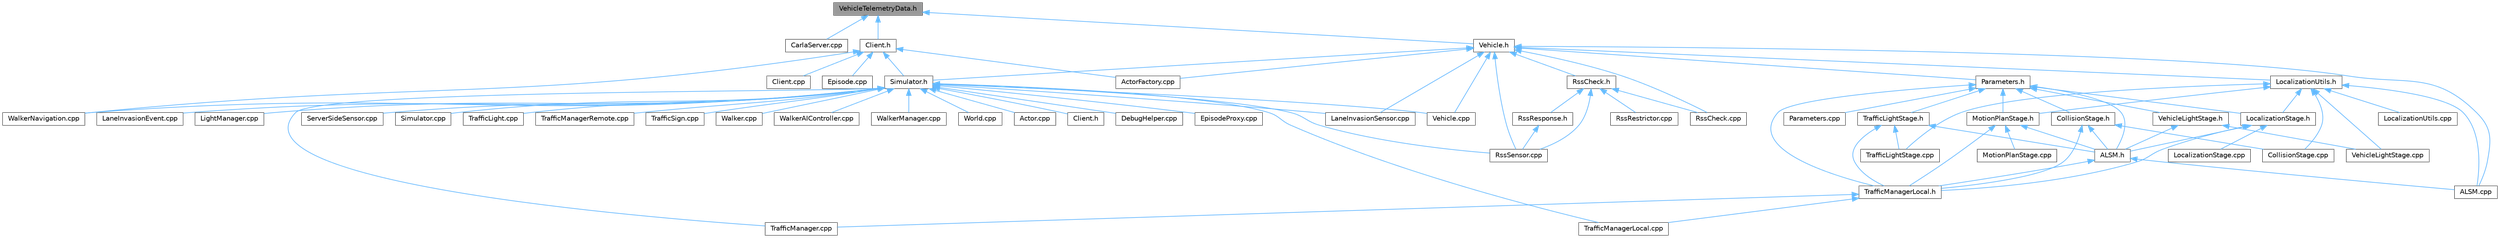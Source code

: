 digraph "VehicleTelemetryData.h"
{
 // INTERACTIVE_SVG=YES
 // LATEX_PDF_SIZE
  bgcolor="transparent";
  edge [fontname=Helvetica,fontsize=10,labelfontname=Helvetica,labelfontsize=10];
  node [fontname=Helvetica,fontsize=10,shape=box,height=0.2,width=0.4];
  Node1 [id="Node000001",label="VehicleTelemetryData.h",height=0.2,width=0.4,color="gray40", fillcolor="grey60", style="filled", fontcolor="black",tooltip=" "];
  Node1 -> Node2 [id="edge1_Node000001_Node000002",dir="back",color="steelblue1",style="solid",tooltip=" "];
  Node2 [id="Node000002",label="CarlaServer.cpp",height=0.2,width=0.4,color="grey40", fillcolor="white", style="filled",URL="$db/d6c/CarlaServer_8cpp.html",tooltip=" "];
  Node1 -> Node3 [id="edge2_Node000001_Node000003",dir="back",color="steelblue1",style="solid",tooltip=" "];
  Node3 [id="Node000003",label="Client.h",height=0.2,width=0.4,color="grey40", fillcolor="white", style="filled",URL="$df/d8b/client_2detail_2Client_8h.html",tooltip=" "];
  Node3 -> Node4 [id="edge3_Node000003_Node000004",dir="back",color="steelblue1",style="solid",tooltip=" "];
  Node4 [id="Node000004",label="ActorFactory.cpp",height=0.2,width=0.4,color="grey40", fillcolor="white", style="filled",URL="$df/dd6/ActorFactory_8cpp.html",tooltip=" "];
  Node3 -> Node5 [id="edge4_Node000003_Node000005",dir="back",color="steelblue1",style="solid",tooltip=" "];
  Node5 [id="Node000005",label="Client.cpp",height=0.2,width=0.4,color="grey40", fillcolor="white", style="filled",URL="$dc/d4a/client_2detail_2Client_8cpp.html",tooltip=" "];
  Node3 -> Node6 [id="edge5_Node000003_Node000006",dir="back",color="steelblue1",style="solid",tooltip=" "];
  Node6 [id="Node000006",label="Episode.cpp",height=0.2,width=0.4,color="grey40", fillcolor="white", style="filled",URL="$d6/d12/Episode_8cpp.html",tooltip=" "];
  Node3 -> Node7 [id="edge6_Node000003_Node000007",dir="back",color="steelblue1",style="solid",tooltip=" "];
  Node7 [id="Node000007",label="Simulator.h",height=0.2,width=0.4,color="grey40", fillcolor="white", style="filled",URL="$d6/d4a/Simulator_8h.html",tooltip=" "];
  Node7 -> Node8 [id="edge7_Node000007_Node000008",dir="back",color="steelblue1",style="solid",tooltip=" "];
  Node8 [id="Node000008",label="Actor.cpp",height=0.2,width=0.4,color="grey40", fillcolor="white", style="filled",URL="$d4/d34/Actor_8cpp.html",tooltip=" "];
  Node7 -> Node9 [id="edge8_Node000007_Node000009",dir="back",color="steelblue1",style="solid",tooltip=" "];
  Node9 [id="Node000009",label="Client.h",height=0.2,width=0.4,color="grey40", fillcolor="white", style="filled",URL="$dd/de3/client_2Client_8h.html",tooltip=" "];
  Node7 -> Node10 [id="edge9_Node000007_Node000010",dir="back",color="steelblue1",style="solid",tooltip=" "];
  Node10 [id="Node000010",label="DebugHelper.cpp",height=0.2,width=0.4,color="grey40", fillcolor="white", style="filled",URL="$d2/d01/DebugHelper_8cpp.html",tooltip=" "];
  Node7 -> Node11 [id="edge10_Node000007_Node000011",dir="back",color="steelblue1",style="solid",tooltip=" "];
  Node11 [id="Node000011",label="EpisodeProxy.cpp",height=0.2,width=0.4,color="grey40", fillcolor="white", style="filled",URL="$d2/d6b/EpisodeProxy_8cpp.html",tooltip=" "];
  Node7 -> Node12 [id="edge11_Node000007_Node000012",dir="back",color="steelblue1",style="solid",tooltip=" "];
  Node12 [id="Node000012",label="LaneInvasionEvent.cpp",height=0.2,width=0.4,color="grey40", fillcolor="white", style="filled",URL="$d6/d75/LaneInvasionEvent_8cpp.html",tooltip=" "];
  Node7 -> Node13 [id="edge12_Node000007_Node000013",dir="back",color="steelblue1",style="solid",tooltip=" "];
  Node13 [id="Node000013",label="LaneInvasionSensor.cpp",height=0.2,width=0.4,color="grey40", fillcolor="white", style="filled",URL="$dd/dbc/LibCarla_2source_2carla_2client_2LaneInvasionSensor_8cpp.html",tooltip=" "];
  Node7 -> Node14 [id="edge13_Node000007_Node000014",dir="back",color="steelblue1",style="solid",tooltip=" "];
  Node14 [id="Node000014",label="LightManager.cpp",height=0.2,width=0.4,color="grey40", fillcolor="white", style="filled",URL="$d3/d1d/LightManager_8cpp.html",tooltip=" "];
  Node7 -> Node15 [id="edge14_Node000007_Node000015",dir="back",color="steelblue1",style="solid",tooltip=" "];
  Node15 [id="Node000015",label="RssSensor.cpp",height=0.2,width=0.4,color="grey40", fillcolor="white", style="filled",URL="$d8/d77/LibCarla_2source_2carla_2rss_2RssSensor_8cpp.html",tooltip=" "];
  Node7 -> Node16 [id="edge15_Node000007_Node000016",dir="back",color="steelblue1",style="solid",tooltip=" "];
  Node16 [id="Node000016",label="ServerSideSensor.cpp",height=0.2,width=0.4,color="grey40", fillcolor="white", style="filled",URL="$d1/da0/ServerSideSensor_8cpp.html",tooltip=" "];
  Node7 -> Node17 [id="edge16_Node000007_Node000017",dir="back",color="steelblue1",style="solid",tooltip=" "];
  Node17 [id="Node000017",label="Simulator.cpp",height=0.2,width=0.4,color="grey40", fillcolor="white", style="filled",URL="$d2/d0c/Simulator_8cpp.html",tooltip=" "];
  Node7 -> Node18 [id="edge17_Node000007_Node000018",dir="back",color="steelblue1",style="solid",tooltip=" "];
  Node18 [id="Node000018",label="TrafficLight.cpp",height=0.2,width=0.4,color="grey40", fillcolor="white", style="filled",URL="$dd/d90/TrafficLight_8cpp.html",tooltip=" "];
  Node7 -> Node19 [id="edge18_Node000007_Node000019",dir="back",color="steelblue1",style="solid",tooltip=" "];
  Node19 [id="Node000019",label="TrafficManager.cpp",height=0.2,width=0.4,color="grey40", fillcolor="white", style="filled",URL="$db/d04/TrafficManager_8cpp.html",tooltip=" "];
  Node7 -> Node20 [id="edge19_Node000007_Node000020",dir="back",color="steelblue1",style="solid",tooltip=" "];
  Node20 [id="Node000020",label="TrafficManagerLocal.cpp",height=0.2,width=0.4,color="grey40", fillcolor="white", style="filled",URL="$da/d53/TrafficManagerLocal_8cpp.html",tooltip=" "];
  Node7 -> Node21 [id="edge20_Node000007_Node000021",dir="back",color="steelblue1",style="solid",tooltip=" "];
  Node21 [id="Node000021",label="TrafficManagerRemote.cpp",height=0.2,width=0.4,color="grey40", fillcolor="white", style="filled",URL="$d6/d82/TrafficManagerRemote_8cpp.html",tooltip=" "];
  Node7 -> Node22 [id="edge21_Node000007_Node000022",dir="back",color="steelblue1",style="solid",tooltip=" "];
  Node22 [id="Node000022",label="TrafficSign.cpp",height=0.2,width=0.4,color="grey40", fillcolor="white", style="filled",URL="$d1/d40/TrafficSign_8cpp.html",tooltip=" "];
  Node7 -> Node23 [id="edge22_Node000007_Node000023",dir="back",color="steelblue1",style="solid",tooltip=" "];
  Node23 [id="Node000023",label="Vehicle.cpp",height=0.2,width=0.4,color="grey40", fillcolor="white", style="filled",URL="$d0/d27/Vehicle_8cpp.html",tooltip=" "];
  Node7 -> Node24 [id="edge23_Node000007_Node000024",dir="back",color="steelblue1",style="solid",tooltip=" "];
  Node24 [id="Node000024",label="Walker.cpp",height=0.2,width=0.4,color="grey40", fillcolor="white", style="filled",URL="$d6/db6/Walker_8cpp.html",tooltip=" "];
  Node7 -> Node25 [id="edge24_Node000007_Node000025",dir="back",color="steelblue1",style="solid",tooltip=" "];
  Node25 [id="Node000025",label="WalkerAIController.cpp",height=0.2,width=0.4,color="grey40", fillcolor="white", style="filled",URL="$de/d69/WalkerAIController_8cpp.html",tooltip=" "];
  Node7 -> Node26 [id="edge25_Node000007_Node000026",dir="back",color="steelblue1",style="solid",tooltip=" "];
  Node26 [id="Node000026",label="WalkerManager.cpp",height=0.2,width=0.4,color="grey40", fillcolor="white", style="filled",URL="$d2/dbb/WalkerManager_8cpp.html",tooltip=" "];
  Node7 -> Node27 [id="edge26_Node000007_Node000027",dir="back",color="steelblue1",style="solid",tooltip=" "];
  Node27 [id="Node000027",label="WalkerNavigation.cpp",height=0.2,width=0.4,color="grey40", fillcolor="white", style="filled",URL="$de/d84/WalkerNavigation_8cpp.html",tooltip=" "];
  Node7 -> Node28 [id="edge27_Node000007_Node000028",dir="back",color="steelblue1",style="solid",tooltip=" "];
  Node28 [id="Node000028",label="World.cpp",height=0.2,width=0.4,color="grey40", fillcolor="white", style="filled",URL="$d7/dfe/World_8cpp.html",tooltip=" "];
  Node3 -> Node27 [id="edge28_Node000003_Node000027",dir="back",color="steelblue1",style="solid",tooltip=" "];
  Node1 -> Node29 [id="edge29_Node000001_Node000029",dir="back",color="steelblue1",style="solid",tooltip=" "];
  Node29 [id="Node000029",label="Vehicle.h",height=0.2,width=0.4,color="grey40", fillcolor="white", style="filled",URL="$d9/d18/Vehicle_8h.html",tooltip=" "];
  Node29 -> Node30 [id="edge30_Node000029_Node000030",dir="back",color="steelblue1",style="solid",tooltip=" "];
  Node30 [id="Node000030",label="ALSM.cpp",height=0.2,width=0.4,color="grey40", fillcolor="white", style="filled",URL="$d9/da8/ALSM_8cpp.html",tooltip=" "];
  Node29 -> Node4 [id="edge31_Node000029_Node000004",dir="back",color="steelblue1",style="solid",tooltip=" "];
  Node29 -> Node13 [id="edge32_Node000029_Node000013",dir="back",color="steelblue1",style="solid",tooltip=" "];
  Node29 -> Node31 [id="edge33_Node000029_Node000031",dir="back",color="steelblue1",style="solid",tooltip=" "];
  Node31 [id="Node000031",label="LocalizationUtils.h",height=0.2,width=0.4,color="grey40", fillcolor="white", style="filled",URL="$d2/d84/LocalizationUtils_8h.html",tooltip=" "];
  Node31 -> Node30 [id="edge34_Node000031_Node000030",dir="back",color="steelblue1",style="solid",tooltip=" "];
  Node31 -> Node32 [id="edge35_Node000031_Node000032",dir="back",color="steelblue1",style="solid",tooltip=" "];
  Node32 [id="Node000032",label="CollisionStage.cpp",height=0.2,width=0.4,color="grey40", fillcolor="white", style="filled",URL="$db/da2/CollisionStage_8cpp.html",tooltip=" "];
  Node31 -> Node33 [id="edge36_Node000031_Node000033",dir="back",color="steelblue1",style="solid",tooltip=" "];
  Node33 [id="Node000033",label="LocalizationStage.h",height=0.2,width=0.4,color="grey40", fillcolor="white", style="filled",URL="$d9/df4/LocalizationStage_8h.html",tooltip=" "];
  Node33 -> Node34 [id="edge37_Node000033_Node000034",dir="back",color="steelblue1",style="solid",tooltip=" "];
  Node34 [id="Node000034",label="ALSM.h",height=0.2,width=0.4,color="grey40", fillcolor="white", style="filled",URL="$dc/d2c/ALSM_8h.html",tooltip=" "];
  Node34 -> Node30 [id="edge38_Node000034_Node000030",dir="back",color="steelblue1",style="solid",tooltip=" "];
  Node34 -> Node35 [id="edge39_Node000034_Node000035",dir="back",color="steelblue1",style="solid",tooltip=" "];
  Node35 [id="Node000035",label="TrafficManagerLocal.h",height=0.2,width=0.4,color="grey40", fillcolor="white", style="filled",URL="$db/ddf/TrafficManagerLocal_8h.html",tooltip=" "];
  Node35 -> Node19 [id="edge40_Node000035_Node000019",dir="back",color="steelblue1",style="solid",tooltip=" "];
  Node35 -> Node20 [id="edge41_Node000035_Node000020",dir="back",color="steelblue1",style="solid",tooltip=" "];
  Node33 -> Node36 [id="edge42_Node000033_Node000036",dir="back",color="steelblue1",style="solid",tooltip=" "];
  Node36 [id="Node000036",label="LocalizationStage.cpp",height=0.2,width=0.4,color="grey40", fillcolor="white", style="filled",URL="$df/dd3/LocalizationStage_8cpp.html",tooltip=" "];
  Node33 -> Node35 [id="edge43_Node000033_Node000035",dir="back",color="steelblue1",style="solid",tooltip=" "];
  Node31 -> Node37 [id="edge44_Node000031_Node000037",dir="back",color="steelblue1",style="solid",tooltip=" "];
  Node37 [id="Node000037",label="LocalizationUtils.cpp",height=0.2,width=0.4,color="grey40", fillcolor="white", style="filled",URL="$d1/dd6/LocalizationUtils_8cpp.html",tooltip=" "];
  Node31 -> Node38 [id="edge45_Node000031_Node000038",dir="back",color="steelblue1",style="solid",tooltip=" "];
  Node38 [id="Node000038",label="MotionPlanStage.h",height=0.2,width=0.4,color="grey40", fillcolor="white", style="filled",URL="$d3/d00/MotionPlanStage_8h.html",tooltip=" "];
  Node38 -> Node34 [id="edge46_Node000038_Node000034",dir="back",color="steelblue1",style="solid",tooltip=" "];
  Node38 -> Node39 [id="edge47_Node000038_Node000039",dir="back",color="steelblue1",style="solid",tooltip=" "];
  Node39 [id="Node000039",label="MotionPlanStage.cpp",height=0.2,width=0.4,color="grey40", fillcolor="white", style="filled",URL="$d4/df7/MotionPlanStage_8cpp.html",tooltip=" "];
  Node38 -> Node35 [id="edge48_Node000038_Node000035",dir="back",color="steelblue1",style="solid",tooltip=" "];
  Node31 -> Node40 [id="edge49_Node000031_Node000040",dir="back",color="steelblue1",style="solid",tooltip=" "];
  Node40 [id="Node000040",label="TrafficLightStage.cpp",height=0.2,width=0.4,color="grey40", fillcolor="white", style="filled",URL="$dc/d13/TrafficLightStage_8cpp.html",tooltip=" "];
  Node31 -> Node41 [id="edge50_Node000031_Node000041",dir="back",color="steelblue1",style="solid",tooltip=" "];
  Node41 [id="Node000041",label="VehicleLightStage.cpp",height=0.2,width=0.4,color="grey40", fillcolor="white", style="filled",URL="$d2/d11/VehicleLightStage_8cpp.html",tooltip=" "];
  Node29 -> Node42 [id="edge51_Node000029_Node000042",dir="back",color="steelblue1",style="solid",tooltip=" "];
  Node42 [id="Node000042",label="Parameters.h",height=0.2,width=0.4,color="grey40", fillcolor="white", style="filled",URL="$d9/dd7/Parameters_8h.html",tooltip=" "];
  Node42 -> Node34 [id="edge52_Node000042_Node000034",dir="back",color="steelblue1",style="solid",tooltip=" "];
  Node42 -> Node43 [id="edge53_Node000042_Node000043",dir="back",color="steelblue1",style="solid",tooltip=" "];
  Node43 [id="Node000043",label="CollisionStage.h",height=0.2,width=0.4,color="grey40", fillcolor="white", style="filled",URL="$da/d67/CollisionStage_8h.html",tooltip=" "];
  Node43 -> Node34 [id="edge54_Node000043_Node000034",dir="back",color="steelblue1",style="solid",tooltip=" "];
  Node43 -> Node32 [id="edge55_Node000043_Node000032",dir="back",color="steelblue1",style="solid",tooltip=" "];
  Node43 -> Node35 [id="edge56_Node000043_Node000035",dir="back",color="steelblue1",style="solid",tooltip=" "];
  Node42 -> Node33 [id="edge57_Node000042_Node000033",dir="back",color="steelblue1",style="solid",tooltip=" "];
  Node42 -> Node38 [id="edge58_Node000042_Node000038",dir="back",color="steelblue1",style="solid",tooltip=" "];
  Node42 -> Node44 [id="edge59_Node000042_Node000044",dir="back",color="steelblue1",style="solid",tooltip=" "];
  Node44 [id="Node000044",label="Parameters.cpp",height=0.2,width=0.4,color="grey40", fillcolor="white", style="filled",URL="$d9/dbc/Parameters_8cpp.html",tooltip=" "];
  Node42 -> Node45 [id="edge60_Node000042_Node000045",dir="back",color="steelblue1",style="solid",tooltip=" "];
  Node45 [id="Node000045",label="TrafficLightStage.h",height=0.2,width=0.4,color="grey40", fillcolor="white", style="filled",URL="$d4/d12/TrafficLightStage_8h.html",tooltip=" "];
  Node45 -> Node34 [id="edge61_Node000045_Node000034",dir="back",color="steelblue1",style="solid",tooltip=" "];
  Node45 -> Node40 [id="edge62_Node000045_Node000040",dir="back",color="steelblue1",style="solid",tooltip=" "];
  Node45 -> Node35 [id="edge63_Node000045_Node000035",dir="back",color="steelblue1",style="solid",tooltip=" "];
  Node42 -> Node35 [id="edge64_Node000042_Node000035",dir="back",color="steelblue1",style="solid",tooltip=" "];
  Node42 -> Node46 [id="edge65_Node000042_Node000046",dir="back",color="steelblue1",style="solid",tooltip=" "];
  Node46 [id="Node000046",label="VehicleLightStage.h",height=0.2,width=0.4,color="grey40", fillcolor="white", style="filled",URL="$d1/dc1/VehicleLightStage_8h.html",tooltip=" "];
  Node46 -> Node34 [id="edge66_Node000046_Node000034",dir="back",color="steelblue1",style="solid",tooltip=" "];
  Node46 -> Node41 [id="edge67_Node000046_Node000041",dir="back",color="steelblue1",style="solid",tooltip=" "];
  Node29 -> Node47 [id="edge68_Node000029_Node000047",dir="back",color="steelblue1",style="solid",tooltip=" "];
  Node47 [id="Node000047",label="RssCheck.cpp",height=0.2,width=0.4,color="grey40", fillcolor="white", style="filled",URL="$d0/dce/RssCheck_8cpp.html",tooltip=" "];
  Node29 -> Node48 [id="edge69_Node000029_Node000048",dir="back",color="steelblue1",style="solid",tooltip=" "];
  Node48 [id="Node000048",label="RssCheck.h",height=0.2,width=0.4,color="grey40", fillcolor="white", style="filled",URL="$d8/dab/RssCheck_8h.html",tooltip=" "];
  Node48 -> Node47 [id="edge70_Node000048_Node000047",dir="back",color="steelblue1",style="solid",tooltip=" "];
  Node48 -> Node49 [id="edge71_Node000048_Node000049",dir="back",color="steelblue1",style="solid",tooltip=" "];
  Node49 [id="Node000049",label="RssResponse.h",height=0.2,width=0.4,color="grey40", fillcolor="white", style="filled",URL="$d1/dfa/RssResponse_8h.html",tooltip=" "];
  Node49 -> Node15 [id="edge72_Node000049_Node000015",dir="back",color="steelblue1",style="solid",tooltip=" "];
  Node48 -> Node50 [id="edge73_Node000048_Node000050",dir="back",color="steelblue1",style="solid",tooltip=" "];
  Node50 [id="Node000050",label="RssRestrictor.cpp",height=0.2,width=0.4,color="grey40", fillcolor="white", style="filled",URL="$de/dfe/RssRestrictor_8cpp.html",tooltip=" "];
  Node48 -> Node15 [id="edge74_Node000048_Node000015",dir="back",color="steelblue1",style="solid",tooltip=" "];
  Node29 -> Node15 [id="edge75_Node000029_Node000015",dir="back",color="steelblue1",style="solid",tooltip=" "];
  Node29 -> Node7 [id="edge76_Node000029_Node000007",dir="back",color="steelblue1",style="solid",tooltip=" "];
  Node29 -> Node23 [id="edge77_Node000029_Node000023",dir="back",color="steelblue1",style="solid",tooltip=" "];
}
